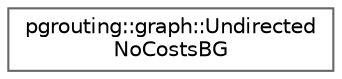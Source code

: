 digraph "Graphical Class Hierarchy"
{
 // LATEX_PDF_SIZE
  bgcolor="transparent";
  edge [fontname=Helvetica,fontsize=10,labelfontname=Helvetica,labelfontsize=10];
  node [fontname=Helvetica,fontsize=10,shape=box,height=0.2,width=0.4];
  rankdir="LR";
  Node0 [id="Node000000",label="pgrouting::graph::Undirected\lNoCostsBG",height=0.2,width=0.4,color="grey40", fillcolor="white", style="filled",URL="$classpgrouting_1_1graph_1_1UndirectedNoCostsBG.html",tooltip=" "];
}
